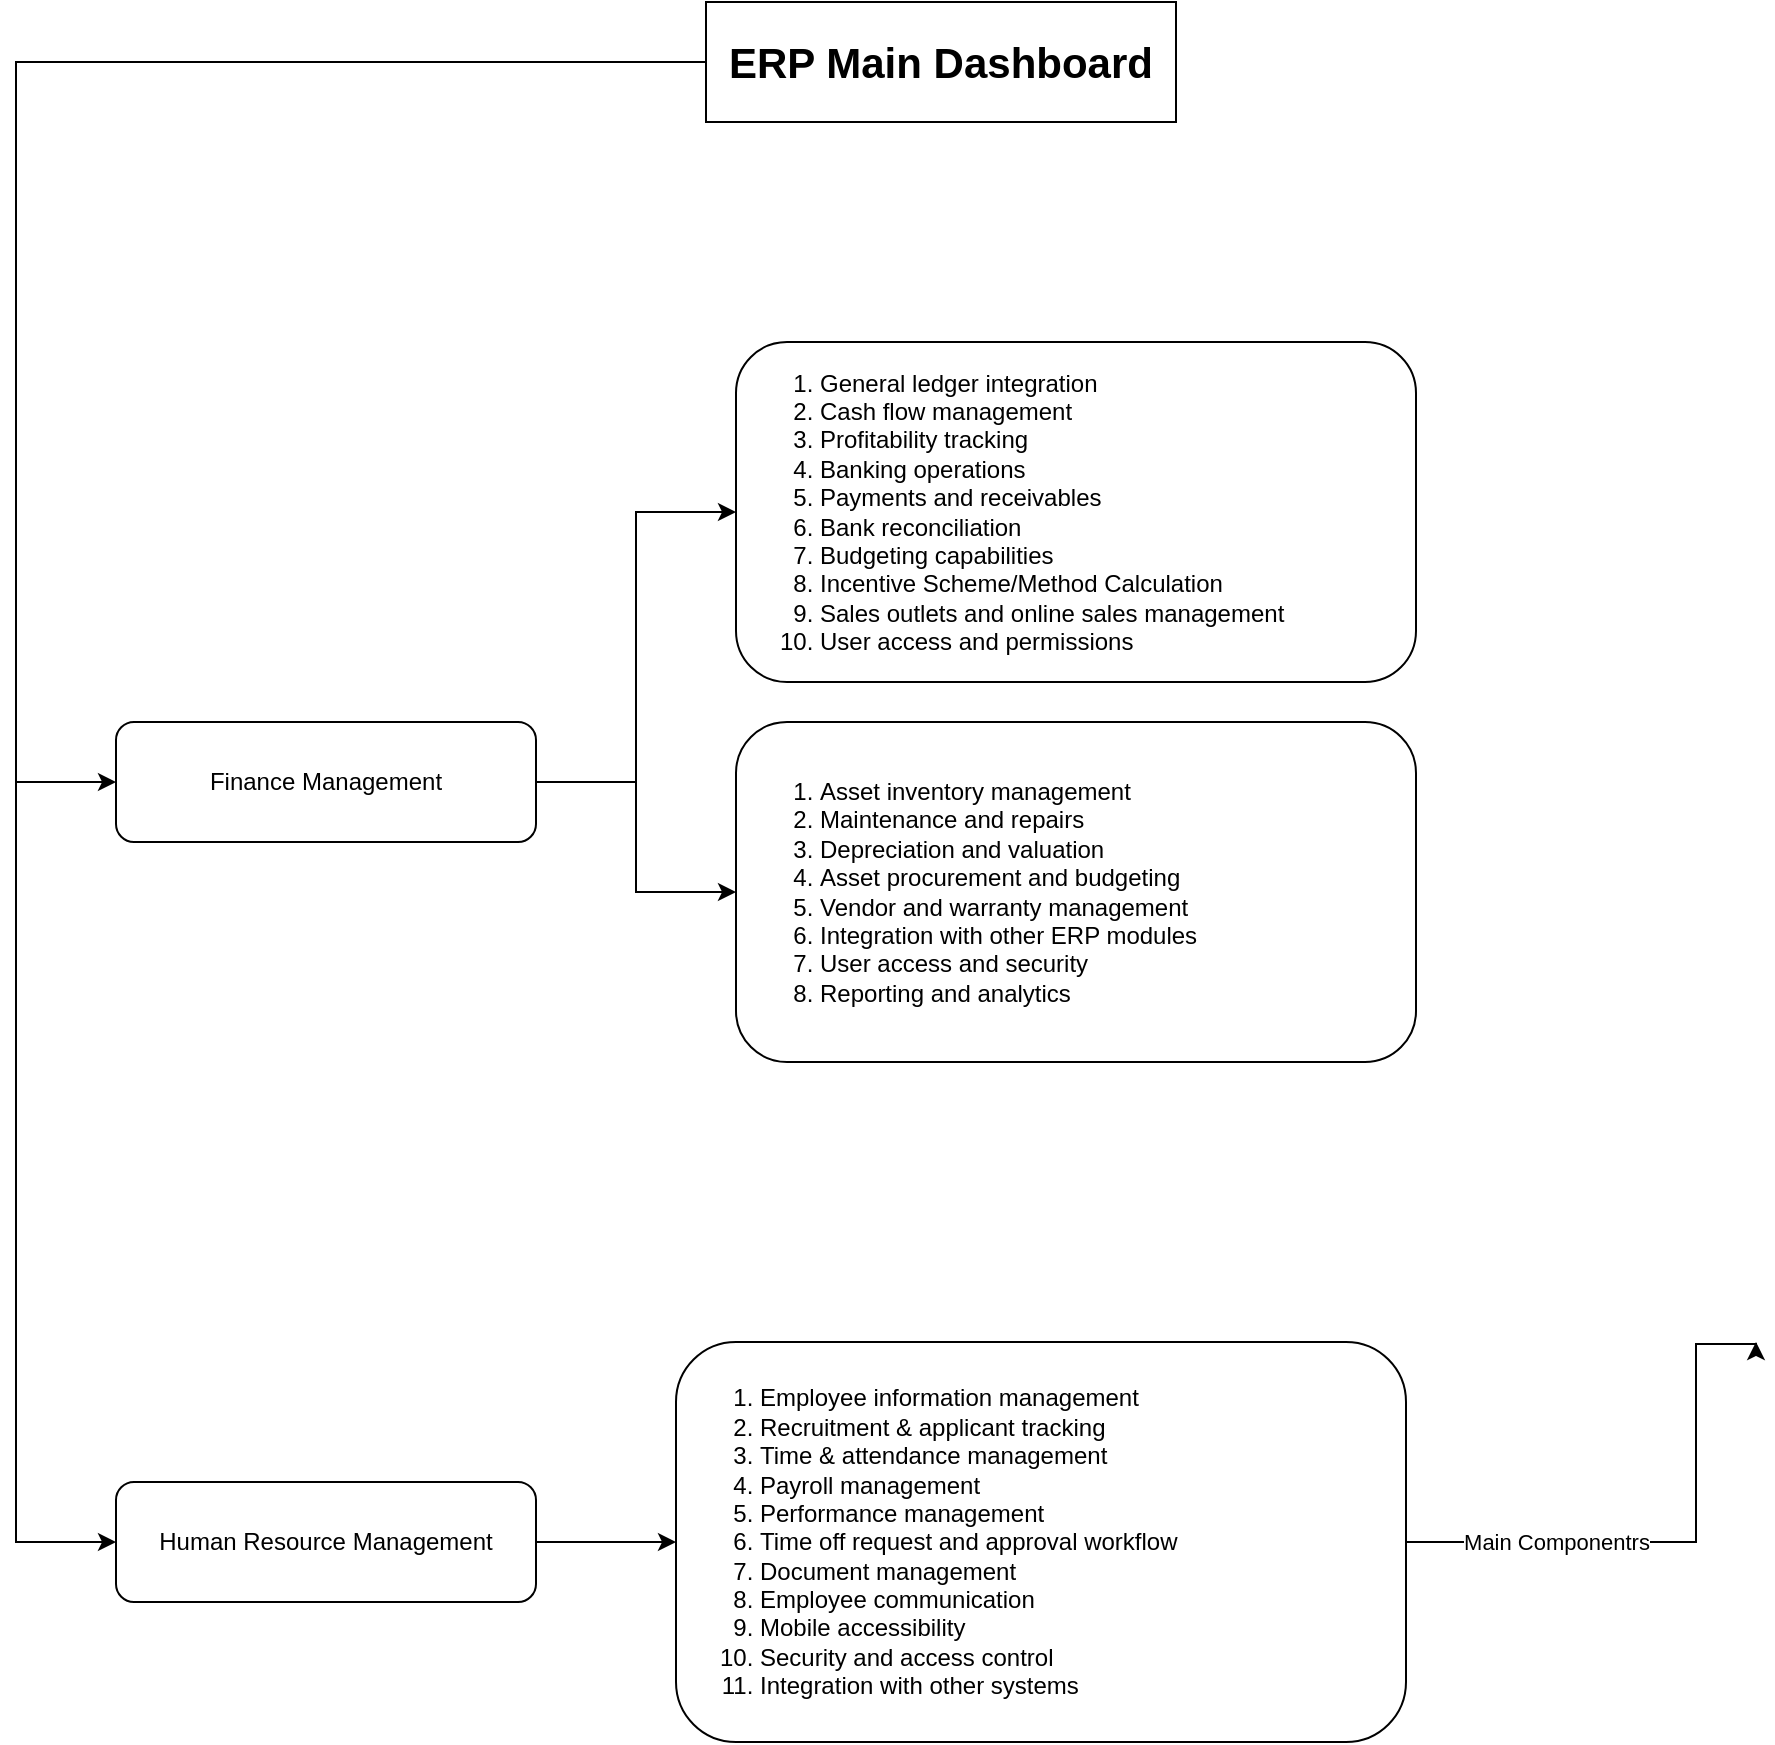 <mxfile version="22.1.18" type="github">
  <diagram name="Page-1" id="1G1Tjwy4QLYmI6g69AmU">
    <mxGraphModel dx="1290" dy="1622" grid="1" gridSize="10" guides="1" tooltips="1" connect="1" arrows="1" fold="1" page="1" pageScale="1" pageWidth="850" pageHeight="1100" math="0" shadow="0">
      <root>
        <mxCell id="0" />
        <mxCell id="1" parent="0" />
        <mxCell id="q3AeN2dEeI-Zk-V-_fye-10" style="edgeStyle=orthogonalEdgeStyle;rounded=0;orthogonalLoop=1;jettySize=auto;html=1;entryX=0;entryY=0.5;entryDx=0;entryDy=0;" parent="1" source="q3AeN2dEeI-Zk-V-_fye-1" target="q3AeN2dEeI-Zk-V-_fye-2" edge="1">
          <mxGeometry relative="1" as="geometry">
            <Array as="points">
              <mxPoint x="20" y="-170" />
              <mxPoint x="20" y="190" />
            </Array>
          </mxGeometry>
        </mxCell>
        <mxCell id="q3AeN2dEeI-Zk-V-_fye-12" style="edgeStyle=orthogonalEdgeStyle;rounded=0;orthogonalLoop=1;jettySize=auto;html=1;entryX=0;entryY=0.5;entryDx=0;entryDy=0;" parent="1" source="q3AeN2dEeI-Zk-V-_fye-1" target="q3AeN2dEeI-Zk-V-_fye-5" edge="1">
          <mxGeometry relative="1" as="geometry">
            <Array as="points">
              <mxPoint x="20" y="-170" />
              <mxPoint x="20" y="570" />
            </Array>
          </mxGeometry>
        </mxCell>
        <mxCell id="q3AeN2dEeI-Zk-V-_fye-1" value="&lt;font style=&quot;font-size: 21px;&quot;&gt;&lt;b&gt;ERP Main Dashboard&lt;/b&gt;&lt;/font&gt;" style="rounded=0;whiteSpace=wrap;html=1;" parent="1" vertex="1">
          <mxGeometry x="365" y="-200" width="235" height="60" as="geometry" />
        </mxCell>
        <mxCell id="Tk3rU23ebC6zBRoKbNvr-3" value="" style="edgeStyle=orthogonalEdgeStyle;rounded=0;orthogonalLoop=1;jettySize=auto;html=1;entryX=0;entryY=0.5;entryDx=0;entryDy=0;" parent="1" source="q3AeN2dEeI-Zk-V-_fye-2" target="Tk3rU23ebC6zBRoKbNvr-2" edge="1">
          <mxGeometry relative="1" as="geometry" />
        </mxCell>
        <mxCell id="Tk3rU23ebC6zBRoKbNvr-5" style="edgeStyle=orthogonalEdgeStyle;rounded=0;orthogonalLoop=1;jettySize=auto;html=1;entryX=0;entryY=0.5;entryDx=0;entryDy=0;" parent="1" source="q3AeN2dEeI-Zk-V-_fye-2" target="Tk3rU23ebC6zBRoKbNvr-4" edge="1">
          <mxGeometry relative="1" as="geometry" />
        </mxCell>
        <mxCell id="q3AeN2dEeI-Zk-V-_fye-2" value="Finance Management" style="rounded=1;whiteSpace=wrap;html=1;" parent="1" vertex="1">
          <mxGeometry x="70" y="160" width="210" height="60" as="geometry" />
        </mxCell>
        <mxCell id="Tk3rU23ebC6zBRoKbNvr-7" value="" style="edgeStyle=orthogonalEdgeStyle;rounded=0;orthogonalLoop=1;jettySize=auto;html=1;" parent="1" source="q3AeN2dEeI-Zk-V-_fye-5" target="Tk3rU23ebC6zBRoKbNvr-6" edge="1">
          <mxGeometry relative="1" as="geometry" />
        </mxCell>
        <mxCell id="q3AeN2dEeI-Zk-V-_fye-5" value="Human Resource Management" style="rounded=1;whiteSpace=wrap;html=1;" parent="1" vertex="1">
          <mxGeometry x="70" y="540" width="210" height="60" as="geometry" />
        </mxCell>
        <mxCell id="Tk3rU23ebC6zBRoKbNvr-2" value="&lt;div&gt;&lt;ol&gt;&lt;li&gt;General ledger integration&lt;/li&gt;&lt;li&gt;Cash flow management&lt;/li&gt;&lt;li&gt;Profitability tracking&lt;/li&gt;&lt;li&gt;Banking operations&lt;/li&gt;&lt;li&gt;Payments and receivables&lt;/li&gt;&lt;li&gt;Bank reconciliation&lt;/li&gt;&lt;li&gt;Budgeting capabilities&lt;/li&gt;&lt;li&gt;Incentive Scheme/Method Calculation&lt;/li&gt;&lt;li&gt;Sales outlets and online sales management&lt;/li&gt;&lt;li&gt;User access and permissions&lt;/li&gt;&lt;/ol&gt;&lt;/div&gt;" style="whiteSpace=wrap;html=1;rounded=1;align=left;" parent="1" vertex="1">
          <mxGeometry x="380" y="-30" width="340" height="170" as="geometry" />
        </mxCell>
        <mxCell id="Tk3rU23ebC6zBRoKbNvr-4" value="&lt;ol&gt;&lt;li&gt;&lt;span style=&quot;background-color: initial;&quot;&gt;Asset inventory management&lt;/span&gt;&lt;/li&gt;&lt;li&gt;&lt;span style=&quot;background-color: initial;&quot;&gt;Maintenance and repairs&lt;/span&gt;&lt;/li&gt;&lt;li&gt;&lt;span style=&quot;background-color: initial;&quot;&gt;Depreciation and valuation&lt;/span&gt;&lt;/li&gt;&lt;li&gt;&lt;span style=&quot;background-color: initial;&quot;&gt;Asset procurement and budgeting&lt;/span&gt;&lt;/li&gt;&lt;li&gt;&lt;span style=&quot;background-color: initial;&quot;&gt;Vendor and warranty management&lt;/span&gt;&lt;/li&gt;&lt;li&gt;&lt;span style=&quot;background-color: initial;&quot;&gt;Integration with other ERP modules&lt;/span&gt;&lt;/li&gt;&lt;li&gt;&lt;span style=&quot;background-color: initial;&quot;&gt;User access and security&lt;/span&gt;&lt;/li&gt;&lt;li&gt;&lt;span style=&quot;background-color: initial;&quot;&gt;Reporting and analytics&lt;/span&gt;&lt;/li&gt;&lt;/ol&gt;&lt;ol&gt;&lt;/ol&gt;&lt;ol&gt;&lt;/ol&gt;&lt;ol&gt;&lt;/ol&gt;&lt;ol&gt;&lt;/ol&gt;&lt;ol&gt;&lt;/ol&gt;&lt;ol&gt;&lt;/ol&gt;" style="whiteSpace=wrap;html=1;rounded=1;align=left;" parent="1" vertex="1">
          <mxGeometry x="380" y="160" width="340" height="170" as="geometry" />
        </mxCell>
        <mxCell id="fek8TJw1fnv52tVcd77_-1" style="edgeStyle=orthogonalEdgeStyle;rounded=0;orthogonalLoop=1;jettySize=auto;html=1;" edge="1" parent="1" source="Tk3rU23ebC6zBRoKbNvr-6">
          <mxGeometry relative="1" as="geometry">
            <mxPoint x="890" y="470" as="targetPoint" />
            <Array as="points">
              <mxPoint x="860" y="570" />
              <mxPoint x="860" y="471" />
            </Array>
          </mxGeometry>
        </mxCell>
        <mxCell id="fek8TJw1fnv52tVcd77_-2" value="Main Componentrs" style="edgeLabel;html=1;align=center;verticalAlign=middle;resizable=0;points=[];" vertex="1" connectable="0" parent="fek8TJw1fnv52tVcd77_-1">
          <mxGeometry x="-0.693" relative="1" as="geometry">
            <mxPoint x="33" as="offset" />
          </mxGeometry>
        </mxCell>
        <mxCell id="Tk3rU23ebC6zBRoKbNvr-6" value="&lt;div&gt;&lt;ol&gt;&lt;li&gt;Employee information management&lt;/li&gt;&lt;li&gt;Recruitment &amp;amp; applicant tracking&lt;/li&gt;&lt;li&gt;Time &amp;amp; attendance management&lt;/li&gt;&lt;li&gt;Payroll management&lt;/li&gt;&lt;li&gt;Performance management&lt;/li&gt;&lt;li&gt;Time off request and approval workflow&lt;/li&gt;&lt;li&gt;Document management&lt;/li&gt;&lt;li&gt;Employee communication&lt;/li&gt;&lt;li&gt;Mobile accessibility&lt;/li&gt;&lt;li&gt;Security and access control&lt;/li&gt;&lt;li&gt;Integration with other systems&lt;/li&gt;&lt;/ol&gt;&lt;/div&gt;" style="whiteSpace=wrap;html=1;rounded=1;align=left;" parent="1" vertex="1">
          <mxGeometry x="350" y="470" width="365" height="200" as="geometry" />
        </mxCell>
      </root>
    </mxGraphModel>
  </diagram>
</mxfile>
